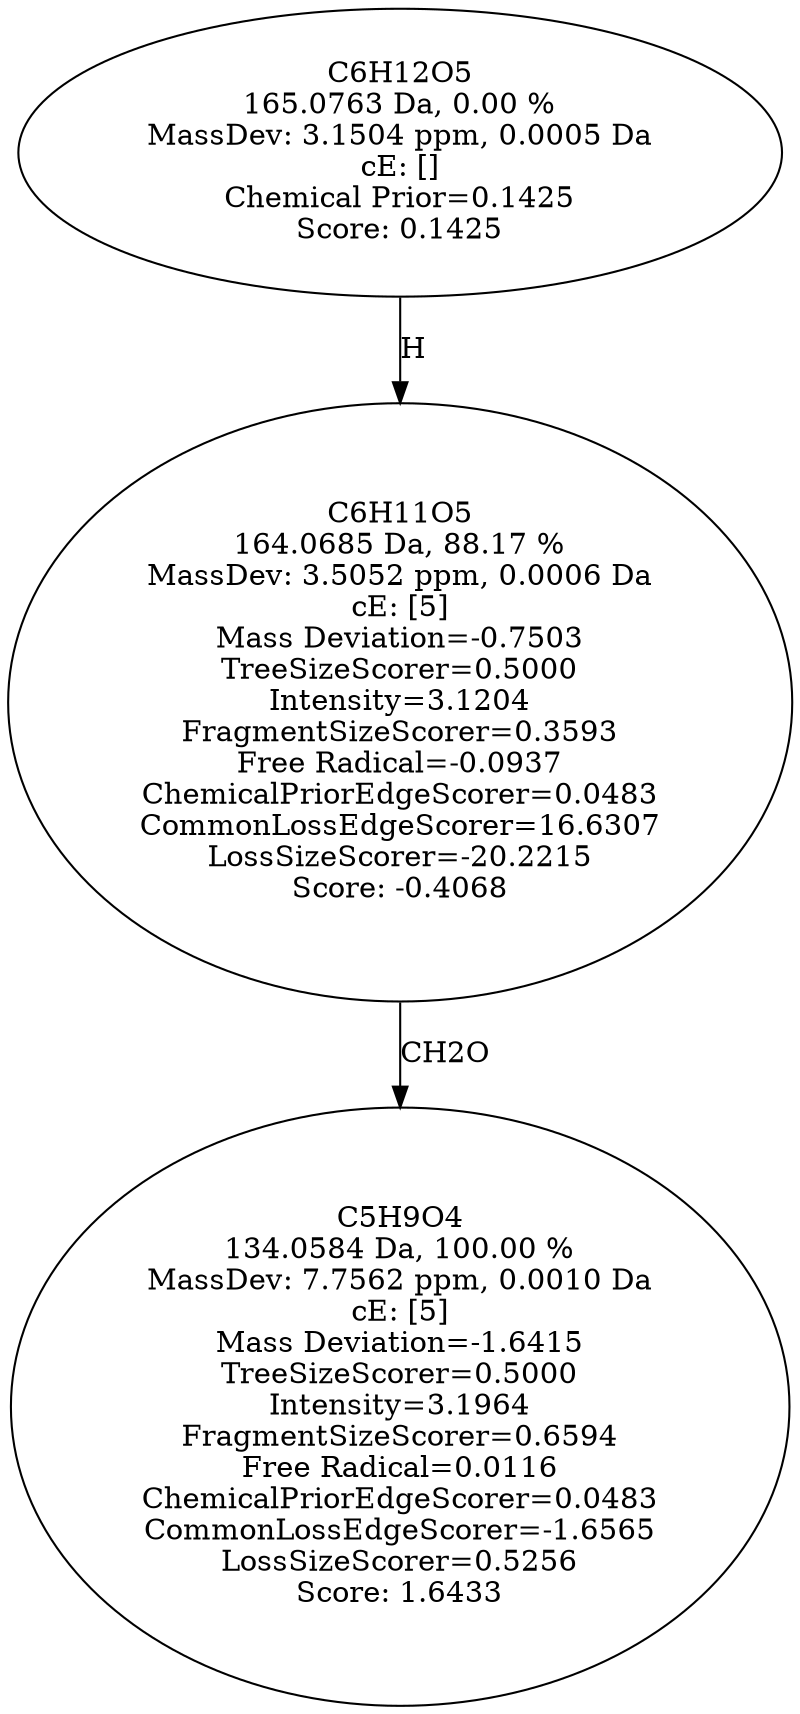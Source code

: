 strict digraph {
v1 [label="C5H9O4\n134.0584 Da, 100.00 %\nMassDev: 7.7562 ppm, 0.0010 Da\ncE: [5]\nMass Deviation=-1.6415\nTreeSizeScorer=0.5000\nIntensity=3.1964\nFragmentSizeScorer=0.6594\nFree Radical=0.0116\nChemicalPriorEdgeScorer=0.0483\nCommonLossEdgeScorer=-1.6565\nLossSizeScorer=0.5256\nScore: 1.6433"];
v2 [label="C6H11O5\n164.0685 Da, 88.17 %\nMassDev: 3.5052 ppm, 0.0006 Da\ncE: [5]\nMass Deviation=-0.7503\nTreeSizeScorer=0.5000\nIntensity=3.1204\nFragmentSizeScorer=0.3593\nFree Radical=-0.0937\nChemicalPriorEdgeScorer=0.0483\nCommonLossEdgeScorer=16.6307\nLossSizeScorer=-20.2215\nScore: -0.4068"];
v3 [label="C6H12O5\n165.0763 Da, 0.00 %\nMassDev: 3.1504 ppm, 0.0005 Da\ncE: []\nChemical Prior=0.1425\nScore: 0.1425"];
v2 -> v1 [label="CH2O"];
v3 -> v2 [label="H"];
}